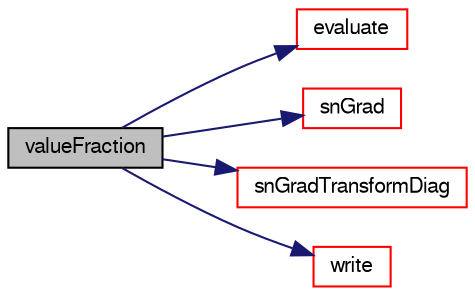 digraph "valueFraction"
{
  bgcolor="transparent";
  edge [fontname="FreeSans",fontsize="10",labelfontname="FreeSans",labelfontsize="10"];
  node [fontname="FreeSans",fontsize="10",shape=record];
  rankdir="LR";
  Node56 [label="valueFraction",height=0.2,width=0.4,color="black", fillcolor="grey75", style="filled", fontcolor="black"];
  Node56 -> Node57 [color="midnightblue",fontsize="10",style="solid",fontname="FreeSans"];
  Node57 [label="evaluate",height=0.2,width=0.4,color="red",URL="$a21978.html#a3b59c070ab0408e3bbb21927540159f4",tooltip="Evaluate the patch field. "];
  Node56 -> Node59 [color="midnightblue",fontsize="10",style="solid",fontname="FreeSans"];
  Node59 [label="snGrad",height=0.2,width=0.4,color="red",URL="$a21978.html#a4e21804a54c15c57d187b21feff6f267",tooltip="Return gradient at boundary. "];
  Node56 -> Node60 [color="midnightblue",fontsize="10",style="solid",fontname="FreeSans"];
  Node60 [label="snGradTransformDiag",height=0.2,width=0.4,color="red",URL="$a21978.html#ad369a69e9725d4bf2e6f522035c8d53d",tooltip="Return face-gradient transform diagonal. "];
  Node56 -> Node69 [color="midnightblue",fontsize="10",style="solid",fontname="FreeSans"];
  Node69 [label="write",height=0.2,width=0.4,color="red",URL="$a21978.html#a293fdfec8bdfbd5c3913ab4c9f3454ff",tooltip="Write. "];
}
